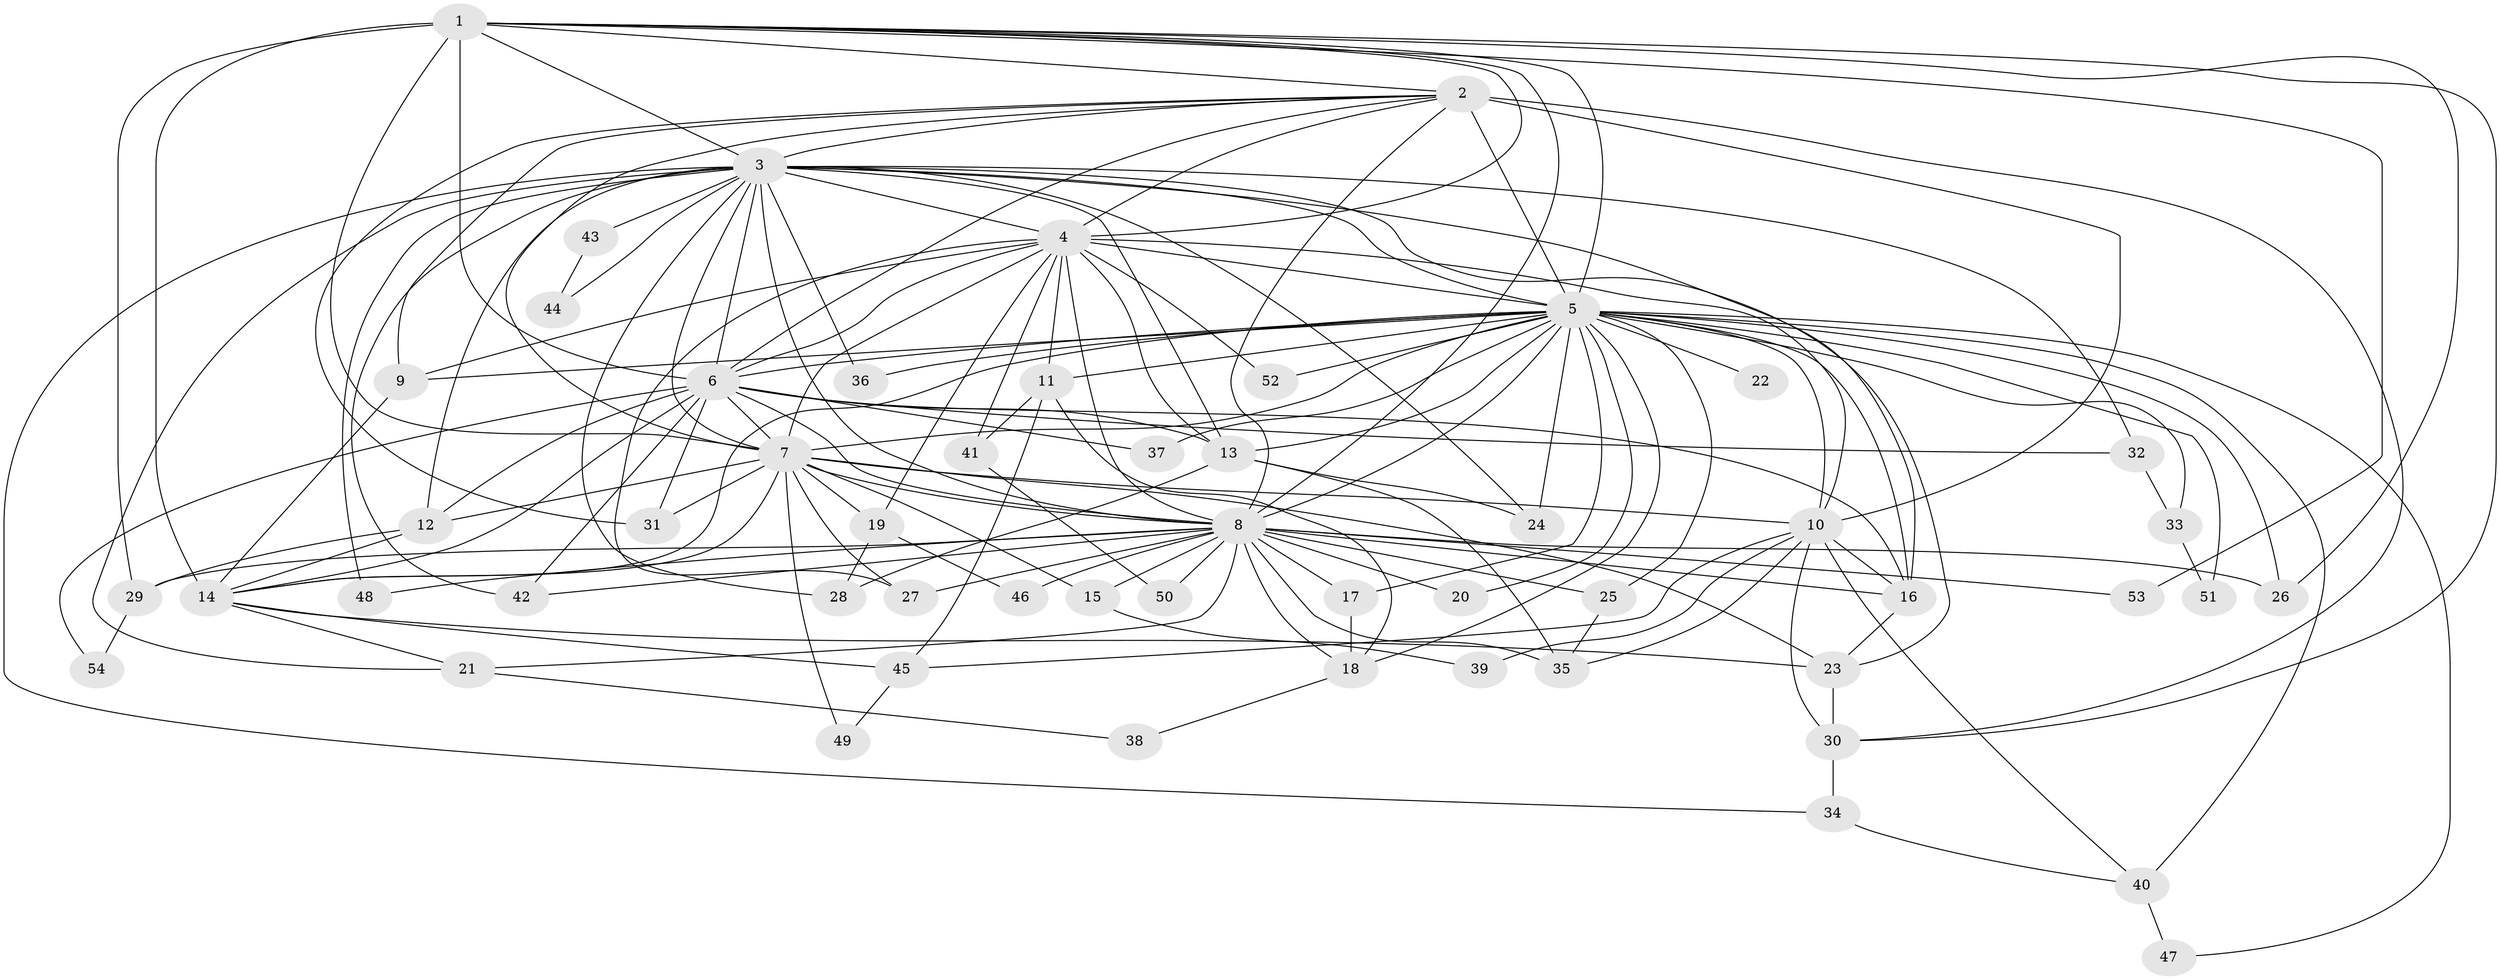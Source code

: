 // original degree distribution, {13: 0.009259259259259259, 24: 0.009259259259259259, 25: 0.009259259259259259, 19: 0.009259259259259259, 35: 0.009259259259259259, 23: 0.018518518518518517, 17: 0.009259259259259259, 28: 0.009259259259259259, 15: 0.009259259259259259, 4: 0.12962962962962962, 2: 0.5092592592592593, 3: 0.24074074074074073, 5: 0.018518518518518517, 6: 0.009259259259259259}
// Generated by graph-tools (version 1.1) at 2025/49/03/04/25 22:49:53]
// undirected, 54 vertices, 149 edges
graph export_dot {
  node [color=gray90,style=filled];
  1;
  2;
  3;
  4;
  5;
  6;
  7;
  8;
  9;
  10;
  11;
  12;
  13;
  14;
  15;
  16;
  17;
  18;
  19;
  20;
  21;
  22;
  23;
  24;
  25;
  26;
  27;
  28;
  29;
  30;
  31;
  32;
  33;
  34;
  35;
  36;
  37;
  38;
  39;
  40;
  41;
  42;
  43;
  44;
  45;
  46;
  47;
  48;
  49;
  50;
  51;
  52;
  53;
  54;
  1 -- 2 [weight=3.0];
  1 -- 3 [weight=2.0];
  1 -- 4 [weight=2.0];
  1 -- 5 [weight=2.0];
  1 -- 6 [weight=4.0];
  1 -- 7 [weight=2.0];
  1 -- 8 [weight=2.0];
  1 -- 14 [weight=10.0];
  1 -- 26 [weight=1.0];
  1 -- 29 [weight=1.0];
  1 -- 30 [weight=2.0];
  1 -- 53 [weight=1.0];
  2 -- 3 [weight=1.0];
  2 -- 4 [weight=1.0];
  2 -- 5 [weight=1.0];
  2 -- 6 [weight=2.0];
  2 -- 7 [weight=1.0];
  2 -- 8 [weight=1.0];
  2 -- 9 [weight=1.0];
  2 -- 10 [weight=11.0];
  2 -- 30 [weight=1.0];
  2 -- 31 [weight=1.0];
  3 -- 4 [weight=1.0];
  3 -- 5 [weight=1.0];
  3 -- 6 [weight=3.0];
  3 -- 7 [weight=1.0];
  3 -- 8 [weight=1.0];
  3 -- 12 [weight=1.0];
  3 -- 13 [weight=1.0];
  3 -- 16 [weight=1.0];
  3 -- 21 [weight=1.0];
  3 -- 23 [weight=1.0];
  3 -- 24 [weight=1.0];
  3 -- 28 [weight=1.0];
  3 -- 32 [weight=1.0];
  3 -- 34 [weight=1.0];
  3 -- 36 [weight=1.0];
  3 -- 42 [weight=1.0];
  3 -- 43 [weight=1.0];
  3 -- 44 [weight=1.0];
  3 -- 48 [weight=1.0];
  4 -- 5 [weight=1.0];
  4 -- 6 [weight=3.0];
  4 -- 7 [weight=1.0];
  4 -- 8 [weight=2.0];
  4 -- 9 [weight=1.0];
  4 -- 10 [weight=1.0];
  4 -- 11 [weight=1.0];
  4 -- 13 [weight=1.0];
  4 -- 19 [weight=1.0];
  4 -- 27 [weight=1.0];
  4 -- 41 [weight=1.0];
  4 -- 52 [weight=1.0];
  5 -- 6 [weight=2.0];
  5 -- 7 [weight=1.0];
  5 -- 8 [weight=2.0];
  5 -- 9 [weight=1.0];
  5 -- 10 [weight=3.0];
  5 -- 11 [weight=1.0];
  5 -- 13 [weight=1.0];
  5 -- 14 [weight=1.0];
  5 -- 16 [weight=1.0];
  5 -- 17 [weight=1.0];
  5 -- 18 [weight=1.0];
  5 -- 20 [weight=1.0];
  5 -- 22 [weight=1.0];
  5 -- 24 [weight=1.0];
  5 -- 25 [weight=1.0];
  5 -- 26 [weight=1.0];
  5 -- 33 [weight=1.0];
  5 -- 36 [weight=1.0];
  5 -- 37 [weight=1.0];
  5 -- 40 [weight=1.0];
  5 -- 47 [weight=1.0];
  5 -- 51 [weight=1.0];
  5 -- 52 [weight=1.0];
  6 -- 7 [weight=3.0];
  6 -- 8 [weight=2.0];
  6 -- 12 [weight=1.0];
  6 -- 13 [weight=1.0];
  6 -- 14 [weight=1.0];
  6 -- 16 [weight=1.0];
  6 -- 31 [weight=1.0];
  6 -- 32 [weight=1.0];
  6 -- 37 [weight=1.0];
  6 -- 42 [weight=1.0];
  6 -- 54 [weight=1.0];
  7 -- 8 [weight=1.0];
  7 -- 10 [weight=4.0];
  7 -- 12 [weight=1.0];
  7 -- 14 [weight=1.0];
  7 -- 15 [weight=1.0];
  7 -- 19 [weight=2.0];
  7 -- 23 [weight=1.0];
  7 -- 27 [weight=1.0];
  7 -- 31 [weight=1.0];
  7 -- 49 [weight=1.0];
  8 -- 15 [weight=1.0];
  8 -- 16 [weight=2.0];
  8 -- 17 [weight=1.0];
  8 -- 18 [weight=1.0];
  8 -- 20 [weight=1.0];
  8 -- 21 [weight=1.0];
  8 -- 25 [weight=1.0];
  8 -- 26 [weight=1.0];
  8 -- 27 [weight=1.0];
  8 -- 29 [weight=1.0];
  8 -- 35 [weight=1.0];
  8 -- 42 [weight=1.0];
  8 -- 46 [weight=1.0];
  8 -- 48 [weight=1.0];
  8 -- 50 [weight=1.0];
  8 -- 53 [weight=1.0];
  9 -- 14 [weight=1.0];
  10 -- 16 [weight=1.0];
  10 -- 30 [weight=1.0];
  10 -- 35 [weight=1.0];
  10 -- 39 [weight=1.0];
  10 -- 40 [weight=1.0];
  10 -- 45 [weight=1.0];
  11 -- 18 [weight=1.0];
  11 -- 41 [weight=1.0];
  11 -- 45 [weight=1.0];
  12 -- 14 [weight=1.0];
  12 -- 29 [weight=1.0];
  13 -- 24 [weight=1.0];
  13 -- 28 [weight=1.0];
  13 -- 35 [weight=1.0];
  14 -- 21 [weight=1.0];
  14 -- 23 [weight=1.0];
  14 -- 45 [weight=1.0];
  15 -- 39 [weight=1.0];
  16 -- 23 [weight=1.0];
  17 -- 18 [weight=1.0];
  18 -- 38 [weight=1.0];
  19 -- 28 [weight=1.0];
  19 -- 46 [weight=1.0];
  21 -- 38 [weight=1.0];
  23 -- 30 [weight=1.0];
  25 -- 35 [weight=1.0];
  29 -- 54 [weight=1.0];
  30 -- 34 [weight=1.0];
  32 -- 33 [weight=1.0];
  33 -- 51 [weight=1.0];
  34 -- 40 [weight=1.0];
  40 -- 47 [weight=1.0];
  41 -- 50 [weight=1.0];
  43 -- 44 [weight=1.0];
  45 -- 49 [weight=1.0];
}
